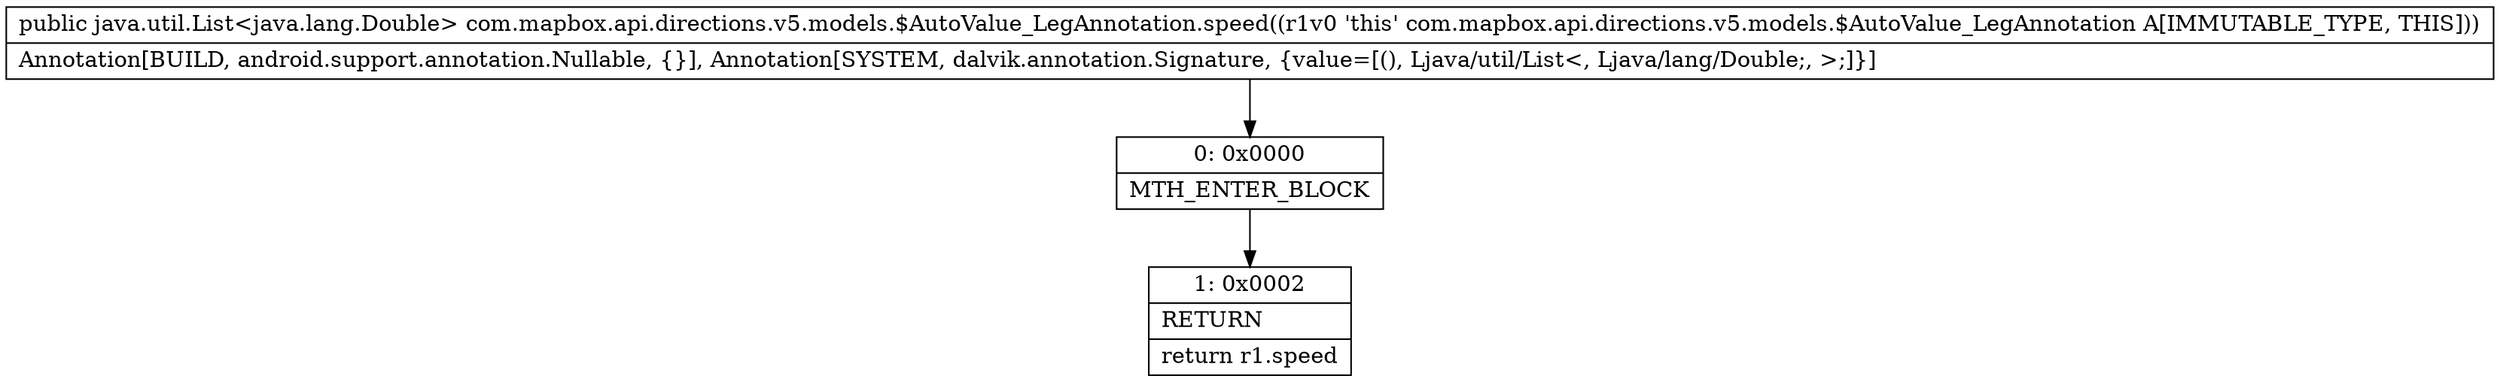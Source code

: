digraph "CFG forcom.mapbox.api.directions.v5.models.$AutoValue_LegAnnotation.speed()Ljava\/util\/List;" {
Node_0 [shape=record,label="{0\:\ 0x0000|MTH_ENTER_BLOCK\l}"];
Node_1 [shape=record,label="{1\:\ 0x0002|RETURN\l|return r1.speed\l}"];
MethodNode[shape=record,label="{public java.util.List\<java.lang.Double\> com.mapbox.api.directions.v5.models.$AutoValue_LegAnnotation.speed((r1v0 'this' com.mapbox.api.directions.v5.models.$AutoValue_LegAnnotation A[IMMUTABLE_TYPE, THIS]))  | Annotation[BUILD, android.support.annotation.Nullable, \{\}], Annotation[SYSTEM, dalvik.annotation.Signature, \{value=[(), Ljava\/util\/List\<, Ljava\/lang\/Double;, \>;]\}]\l}"];
MethodNode -> Node_0;
Node_0 -> Node_1;
}

